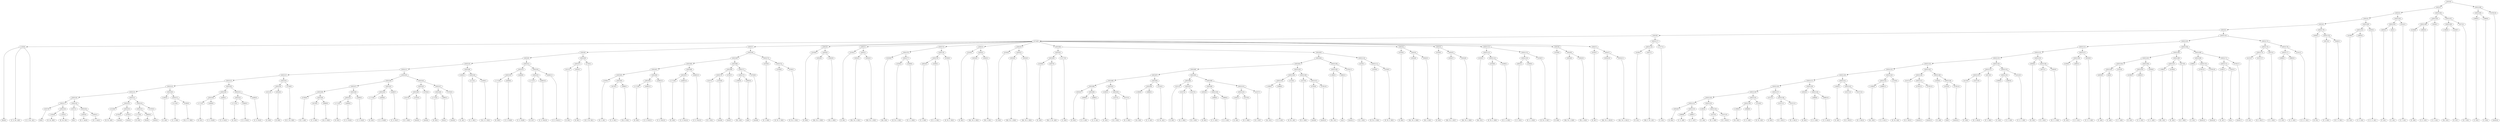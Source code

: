 digraph sample{
"L-543(0)"->"[Dis](0)"
"L-543(0)"->"[C  D  Dis  A](0)"
"L-543(0)"->"[C  D  Dis  A](1)"
"L5357(0)"->"[D](0)"
"L-1834(0)"->"[D  Gis  B](0)"
"L-1834(1)"->"[D  Gis  B](1)"
"L5925(18)"->"L-1834(0)"
"L5925(18)"->"L-1834(1)"
"L5925(17)"->"L5357(0)"
"L5925(17)"->"L5925(18)"
"L5357(1)"->"[D](1)"
"L3592(0)"->"[D  G  Ais](0)"
"L3592(1)"->"[D  G  Ais](1)"
"L5925(20)"->"L3592(0)"
"L5925(20)"->"L3592(1)"
"L5925(19)"->"L5357(1)"
"L5925(19)"->"L5925(20)"
"L5925(16)"->"L5925(17)"
"L5925(16)"->"L5925(19)"
"L1516(0)"->"[D  Fis  A](0)"
"L3765(0)"->"[rest](0)"
"L3765(1)"->"[rest](1)"
"L5925(23)"->"L3765(0)"
"L5925(23)"->"L3765(1)"
"L5925(22)"->"L1516(0)"
"L5925(22)"->"L5925(23)"
"L-1713(0)"->"[D  E](0)"
"L4895(0)"->"[Fis](0)"
"L5925(25)"->"L-1713(0)"
"L5925(25)"->"L4895(0)"
"L3765(2)"->"[rest](2)"
"L5925(24)"->"L5925(25)"
"L5925(24)"->"L3765(2)"
"L5925(21)"->"L5925(22)"
"L5925(21)"->"L5925(24)"
"L5925(15)"->"L5925(16)"
"L5925(15)"->"L5925(21)"
"L1465(0)"->"[G  A](0)"
"L1114(0)"->"[C  G  B](0)"
"L5260(0)"->"[Cis  D  G  B](0)"
"L5925(27)"->"L1114(0)"
"L5925(27)"->"L5260(0)"
"L5925(26)"->"L1465(0)"
"L5925(26)"->"L5925(27)"
"L5925(14)"->"L5925(15)"
"L5925(14)"->"L5925(26)"
"L-1713(1)"->"[D  E](1)"
"L4490(0)"->"[C  D  Fis](0)"
"L5925(30)"->"L-1713(1)"
"L5925(30)"->"L4490(0)"
"L4490(1)"->"[C  D  Fis](1)"
"L5925(29)"->"L5925(30)"
"L5925(29)"->"L4490(1)"
"L-1713(2)"->"[D  E](2)"
"L4490(2)"->"[C  D  Fis](2)"
"L5925(32)"->"L-1713(2)"
"L5925(32)"->"L4490(2)"
"L4490(3)"->"[C  D  Fis](3)"
"L5925(31)"->"L5925(32)"
"L5925(31)"->"L4490(3)"
"L5925(28)"->"L5925(29)"
"L5925(28)"->"L5925(31)"
"L5925(13)"->"L5925(14)"
"L5925(13)"->"L5925(28)"
"L3221(0)"->"[G  B](0)"
"L3054(0)"->"[D  B](0)"
"L5925(34)"->"L3221(0)"
"L5925(34)"->"L3054(0)"
"L2740(0)"->"[D  E  Fis  B](0)"
"L5925(33)"->"L5925(34)"
"L5925(33)"->"L2740(0)"
"L5925(12)"->"L5925(13)"
"L5925(12)"->"L5925(33)"
"L3780(0)"->"[D  G  A](0)"
"L4576(0)"->"[C  D  B](0)"
"L4699(0)"->"[Cis  D  B](0)"
"L5925(39)"->"L4576(0)"
"L5925(39)"->"L4699(0)"
"L5925(38)"->"L3780(0)"
"L5925(38)"->"L5925(39)"
"L-1713(3)"->"[D  E](3)"
"L4490(4)"->"[C  D  Fis](4)"
"L5925(41)"->"L-1713(3)"
"L5925(41)"->"L4490(4)"
"L4490(5)"->"[C  D  Fis](5)"
"L5925(40)"->"L5925(41)"
"L5925(40)"->"L4490(5)"
"L5925(37)"->"L5925(38)"
"L5925(37)"->"L5925(40)"
"L-1713(4)"->"[D  E](4)"
"L4490(6)"->"[C  D  Fis](6)"
"L5925(43)"->"L-1713(4)"
"L5925(43)"->"L4490(6)"
"L4490(7)"->"[C  D  Fis](7)"
"L5925(42)"->"L5925(43)"
"L5925(42)"->"L4490(7)"
"L5925(36)"->"L5925(37)"
"L5925(36)"->"L5925(42)"
"L3107(0)"->"[D  G  B](0)"
"L3765(3)"->"[rest](3)"
"L5925(46)"->"L3107(0)"
"L5925(46)"->"L3765(3)"
"L3765(4)"->"[rest](4)"
"L5925(45)"->"L5925(46)"
"L5925(45)"->"L3765(4)"
"L-1713(5)"->"[D  E](5)"
"L4895(1)"->"[Fis](1)"
"L5925(48)"->"L-1713(5)"
"L5925(48)"->"L4895(1)"
"L3765(5)"->"[rest](5)"
"L5925(47)"->"L5925(48)"
"L5925(47)"->"L3765(5)"
"L5925(44)"->"L5925(45)"
"L5925(44)"->"L5925(47)"
"L5925(35)"->"L5925(36)"
"L5925(35)"->"L5925(44)"
"L5925(11)"->"L5925(12)"
"L5925(11)"->"L5925(35)"
"L1465(1)"->"[G  A](1)"
"L1114(1)"->"[C  G  B](1)"
"L5260(1)"->"[Cis  D  G  B](1)"
"L5925(50)"->"L1114(1)"
"L5925(50)"->"L5260(1)"
"L5925(49)"->"L1465(1)"
"L5925(49)"->"L5925(50)"
"L5925(10)"->"L5925(11)"
"L5925(10)"->"L5925(49)"
"L-1713(6)"->"[D  E](6)"
"L4490(8)"->"[C  D  Fis](8)"
"L5925(53)"->"L-1713(6)"
"L5925(53)"->"L4490(8)"
"L4490(9)"->"[C  D  Fis](9)"
"L5925(52)"->"L5925(53)"
"L5925(52)"->"L4490(9)"
"L-1713(7)"->"[D  E](7)"
"L4490(10)"->"[C  D  Fis](10)"
"L5925(55)"->"L-1713(7)"
"L5925(55)"->"L4490(10)"
"L4490(11)"->"[C  D  Fis](11)"
"L5925(54)"->"L5925(55)"
"L5925(54)"->"L4490(11)"
"L5925(51)"->"L5925(52)"
"L5925(51)"->"L5925(54)"
"L5925(9)"->"L5925(10)"
"L5925(9)"->"L5925(51)"
"L3221(1)"->"[G  B](1)"
"L3054(1)"->"[D  B](1)"
"L5925(57)"->"L3221(1)"
"L5925(57)"->"L3054(1)"
"L2740(1)"->"[D  E  Fis  B](1)"
"L5925(56)"->"L5925(57)"
"L5925(56)"->"L2740(1)"
"L5925(8)"->"L5925(9)"
"L5925(8)"->"L5925(56)"
"L3780(1)"->"[D  G  A](1)"
"L4576(1)"->"[C  D  B](1)"
"L4699(1)"->"[Cis  D  B](1)"
"L5925(63)"->"L4576(1)"
"L5925(63)"->"L4699(1)"
"L5925(62)"->"L3780(1)"
"L5925(62)"->"L5925(63)"
"L-1713(8)"->"[D  E](8)"
"L4490(12)"->"[C  D  Fis](12)"
"L5925(65)"->"L-1713(8)"
"L5925(65)"->"L4490(12)"
"L4490(13)"->"[C  D  Fis](13)"
"L5925(64)"->"L5925(65)"
"L5925(64)"->"L4490(13)"
"L5925(61)"->"L5925(62)"
"L5925(61)"->"L5925(64)"
"L-1713(9)"->"[D  E](9)"
"L4490(14)"->"[C  D  Fis](14)"
"L5925(67)"->"L-1713(9)"
"L5925(67)"->"L4490(14)"
"L4490(15)"->"[C  D  Fis](15)"
"L5925(66)"->"L5925(67)"
"L5925(66)"->"L4490(15)"
"L5925(60)"->"L5925(61)"
"L5925(60)"->"L5925(66)"
"L3107(1)"->"[D  G  B](1)"
"L3765(6)"->"[rest](6)"
"L5925(70)"->"L3107(1)"
"L5925(70)"->"L3765(6)"
"L3765(7)"->"[rest](7)"
"L5925(69)"->"L5925(70)"
"L5925(69)"->"L3765(7)"
"L-1860(0)"->"[Fis  G](0)"
"L4062(0)"->"[A](0)"
"L5925(72)"->"L-1860(0)"
"L5925(72)"->"L4062(0)"
"L3765(8)"->"[rest](8)"
"L5925(71)"->"L5925(72)"
"L5925(71)"->"L3765(8)"
"L5925(68)"->"L5925(69)"
"L5925(68)"->"L5925(71)"
"L5925(59)"->"L5925(60)"
"L5925(59)"->"L5925(68)"
"L4230(0)"->"[E  G  B](0)"
"L2556(0)"->"[E  Fis  G  B](0)"
"L2556(1)"->"[E  Fis  G  B](1)"
"L5925(74)"->"L2556(0)"
"L5925(74)"->"L2556(1)"
"L5925(73)"->"L4230(0)"
"L5925(73)"->"L5925(74)"
"L5925(58)"->"L5925(59)"
"L5925(58)"->"L5925(73)"
"L5925(7)"->"L5925(8)"
"L5925(7)"->"L5925(58)"
"L5328(0)"->"[E  B](0)"
"L5054(0)"->"[Dis  Fis  A  B](0)"
"L2843(0)"->"[Fis  A  B](0)"
"L4043(0)"->"L5054(0)"
"L4043(0)"->"L2843(0)"
"L5842(0)"->"L5328(0)"
"L5842(0)"->"L4043(0)"
"L5328(1)"->"[E  B](1)"
"L5054(1)"->"[Dis  Fis  A  B](1)"
"L5054(2)"->"[Dis  Fis  A  B](2)"
"L4043(1)"->"L5054(1)"
"L4043(1)"->"L5054(2)"
"L5842(1)"->"L5328(1)"
"L5842(1)"->"L4043(1)"
"L5330(0)"->"[Dis  E](0)"
"L2556(2)"->"[E  Fis  G  B](2)"
"L5409(0)"->"[E  G  A  B](0)"
"L5925(77)"->"L2556(2)"
"L5925(77)"->"L5409(0)"
"L5925(76)"->"L5330(0)"
"L5925(76)"->"L5925(77)"
"L4855(0)"->"[C  E  B](0)"
"L5409(1)"->"[E  G  A  B](1)"
"L5925(79)"->"L4855(0)"
"L5925(79)"->"L5409(1)"
"L2556(3)"->"[E  Fis  G  B](3)"
"L5925(78)"->"L5925(79)"
"L5925(78)"->"L2556(3)"
"L5925(75)"->"L5925(76)"
"L5925(75)"->"L5925(78)"
"L5328(2)"->"[E  B](2)"
"L5054(3)"->"[Dis  Fis  A  B](3)"
"L2843(1)"->"[Fis  A  B](1)"
"L4043(2)"->"L5054(3)"
"L4043(2)"->"L2843(1)"
"L5842(2)"->"L5328(2)"
"L5842(2)"->"L4043(2)"
"L5328(3)"->"[E  B](3)"
"L5054(4)"->"[Dis  Fis  A  B](4)"
"L5054(5)"->"[Dis  Fis  A  B](5)"
"L4043(3)"->"L5054(4)"
"L4043(3)"->"L5054(5)"
"L5842(3)"->"L5328(3)"
"L5842(3)"->"L4043(3)"
"L4188(0)"->"[E  G](0)"
"L4407(0)"->"[Dis  E  Fis  A](0)"
"L5925(82)"->"L4188(0)"
"L5925(82)"->"L4407(0)"
"L-1577(0)"->"[C  D](0)"
"L5925(81)"->"L5925(82)"
"L5925(81)"->"L-1577(0)"
"L3054(2)"->"[D  B](2)"
"L3886(0)"->"[C  D  A](0)"
"L3886(1)"->"[C  D  A](1)"
"L5925(90)"->"L3886(0)"
"L5925(90)"->"L3886(1)"
"L5925(89)"->"L3054(2)"
"L5925(89)"->"L5925(90)"
"L1465(2)"->"[G  A](2)"
"L3107(2)"->"[D  G  B](2)"
"L3107(3)"->"[D  G  B](3)"
"L5925(92)"->"L3107(2)"
"L5925(92)"->"L3107(3)"
"L5925(91)"->"L1465(2)"
"L5925(91)"->"L5925(92)"
"L5925(88)"->"L5925(89)"
"L5925(88)"->"L5925(91)"
"L-1606(0)"->"[Cis  D](0)"
"L3886(2)"->"[C  D  A](2)"
"L5925(94)"->"L-1606(0)"
"L5925(94)"->"L3886(2)"
"L1516(1)"->"[D  Fis  A](1)"
"L5925(93)"->"L5925(94)"
"L5925(93)"->"L1516(1)"
"L5925(87)"->"L5925(88)"
"L5925(87)"->"L5925(93)"
"L3221(2)"->"[G  B](2)"
"L3107(4)"->"[D  G  B](4)"
"L3107(5)"->"[D  G  B](5)"
"L5925(97)"->"L3107(4)"
"L5925(97)"->"L3107(5)"
"L5925(96)"->"L3221(2)"
"L5925(96)"->"L5925(97)"
"L3054(3)"->"[D  B](3)"
"L3886(3)"->"[C  D  A](3)"
"L3886(4)"->"[C  D  A](4)"
"L5925(100)"->"L3886(3)"
"L5925(100)"->"L3886(4)"
"L5925(99)"->"L3054(3)"
"L5925(99)"->"L5925(100)"
"L1465(3)"->"[G  A](3)"
"L3107(6)"->"[D  G  B](6)"
"L5925(102)"->"L1465(3)"
"L5925(102)"->"L3107(6)"
"L3107(7)"->"[D  G  B](7)"
"L5925(101)"->"L5925(102)"
"L5925(101)"->"L3107(7)"
"L5925(98)"->"L5925(99)"
"L5925(98)"->"L5925(101)"
"L5925(95)"->"L5925(96)"
"L5925(95)"->"L5925(98)"
"L5925(86)"->"L5925(87)"
"L5925(86)"->"L5925(95)"
"L-1606(1)"->"[Cis  D](1)"
"L3886(5)"->"[C  D  A](5)"
"L5925(105)"->"L-1606(1)"
"L5925(105)"->"L3886(5)"
"L1516(2)"->"[D  Fis  A](2)"
"L5925(104)"->"L5925(105)"
"L5925(104)"->"L1516(2)"
"L3107(8)"->"[D  G  B](8)"
"L3765(9)"->"[rest](9)"
"L3765(10)"->"[rest](10)"
"L5925(107)"->"L3765(9)"
"L5925(107)"->"L3765(10)"
"L5925(106)"->"L3107(8)"
"L5925(106)"->"L5925(107)"
"L5925(103)"->"L5925(104)"
"L5925(103)"->"L5925(106)"
"L5925(85)"->"L5925(86)"
"L5925(85)"->"L5925(103)"
"L-1860(1)"->"[Fis  G](1)"
"L4062(1)"->"[A](1)"
"L5925(109)"->"L-1860(1)"
"L5925(109)"->"L4062(1)"
"L3765(11)"->"[rest](11)"
"L5925(108)"->"L5925(109)"
"L5925(108)"->"L3765(11)"
"L5925(84)"->"L5925(85)"
"L5925(84)"->"L5925(108)"
"L4230(1)"->"[E  G  B](1)"
"L2556(4)"->"[E  Fis  G  B](4)"
"L2556(5)"->"[E  Fis  G  B](5)"
"L5925(111)"->"L2556(4)"
"L5925(111)"->"L2556(5)"
"L5925(110)"->"L4230(1)"
"L5925(110)"->"L5925(111)"
"L5925(83)"->"L5925(84)"
"L5925(83)"->"L5925(110)"
"L5925(80)"->"L5925(81)"
"L5925(80)"->"L5925(83)"
"L5328(4)"->"[E  B](4)"
"L5054(6)"->"[Dis  Fis  A  B](6)"
"L2843(2)"->"[Fis  A  B](2)"
"L4043(4)"->"L5054(6)"
"L4043(4)"->"L2843(2)"
"L5842(4)"->"L5328(4)"
"L5842(4)"->"L4043(4)"
"L5328(5)"->"[E  B](5)"
"L5054(7)"->"[Dis  Fis  A  B](7)"
"L5054(8)"->"[Dis  Fis  A  B](8)"
"L4043(5)"->"L5054(7)"
"L4043(5)"->"L5054(8)"
"L5842(5)"->"L5328(5)"
"L5842(5)"->"L4043(5)"
"L5330(1)"->"[Dis  E](1)"
"L2556(6)"->"[E  Fis  G  B](6)"
"L5409(2)"->"[E  G  A  B](2)"
"L5925(114)"->"L2556(6)"
"L5925(114)"->"L5409(2)"
"L5925(113)"->"L5330(1)"
"L5925(113)"->"L5925(114)"
"L4855(1)"->"[C  E  B](1)"
"L5409(3)"->"[E  G  A  B](3)"
"L5925(116)"->"L4855(1)"
"L5925(116)"->"L5409(3)"
"L2556(7)"->"[E  Fis  G  B](7)"
"L5925(115)"->"L5925(116)"
"L5925(115)"->"L2556(7)"
"L5925(112)"->"L5925(113)"
"L5925(112)"->"L5925(115)"
"L5328(6)"->"[E  B](6)"
"L5054(9)"->"[Dis  Fis  A  B](9)"
"L2843(3)"->"[Fis  A  B](3)"
"L4043(6)"->"L5054(9)"
"L4043(6)"->"L2843(3)"
"L5842(6)"->"L5328(6)"
"L5842(6)"->"L4043(6)"
"L5328(7)"->"[E  B](7)"
"L5054(10)"->"[Dis  Fis  A  B](10)"
"L5054(11)"->"[Dis  Fis  A  B](11)"
"L4043(7)"->"L5054(10)"
"L4043(7)"->"L5054(11)"
"L5842(7)"->"L5328(7)"
"L5842(7)"->"L4043(7)"
"L5754(0)"->"L-543(0)"
"L5754(0)"->"L5925(7)"
"L5754(0)"->"L5842(0)"
"L5754(0)"->"L5842(1)"
"L5754(0)"->"L5925(75)"
"L5754(0)"->"L5842(2)"
"L5754(0)"->"L5842(3)"
"L5754(0)"->"L5925(80)"
"L5754(0)"->"L5842(4)"
"L5754(0)"->"L5842(5)"
"L5754(0)"->"L5925(112)"
"L5754(0)"->"L5842(6)"
"L5754(0)"->"L5842(7)"
"L4188(1)"->"[E  G](1)"
"L4407(1)"->"[Dis  E  Fis  A](1)"
"L5925(118)"->"L4188(1)"
"L5925(118)"->"L4407(1)"
"L-1577(1)"->"[C  D](1)"
"L5925(117)"->"L5925(118)"
"L5925(117)"->"L-1577(1)"
"L5925(6)"->"L5754(0)"
"L5925(6)"->"L5925(117)"
"L3054(4)"->"[D  B](4)"
"L3886(6)"->"[C  D  A](6)"
"L3886(7)"->"[C  D  A](7)"
"L5925(132)"->"L3886(6)"
"L5925(132)"->"L3886(7)"
"L5925(131)"->"L3054(4)"
"L5925(131)"->"L5925(132)"
"L1465(4)"->"[G  A](4)"
"L3107(9)"->"[D  G  B](9)"
"L3107(10)"->"[D  G  B](10)"
"L5925(134)"->"L3107(9)"
"L5925(134)"->"L3107(10)"
"L5925(133)"->"L1465(4)"
"L5925(133)"->"L5925(134)"
"L5925(130)"->"L5925(131)"
"L5925(130)"->"L5925(133)"
"L-1606(2)"->"[Cis  D](2)"
"L3886(8)"->"[C  D  A](8)"
"L5925(136)"->"L-1606(2)"
"L5925(136)"->"L3886(8)"
"L1516(3)"->"[D  Fis  A](3)"
"L5925(135)"->"L5925(136)"
"L5925(135)"->"L1516(3)"
"L5925(129)"->"L5925(130)"
"L5925(129)"->"L5925(135)"
"L3221(3)"->"[G  B](3)"
"L3107(11)"->"[D  G  B](11)"
"L3107(12)"->"[D  G  B](12)"
"L5925(138)"->"L3107(11)"
"L5925(138)"->"L3107(12)"
"L5925(137)"->"L3221(3)"
"L5925(137)"->"L5925(138)"
"L5925(128)"->"L5925(129)"
"L5925(128)"->"L5925(137)"
"L3054(5)"->"[D  B](5)"
"L3886(9)"->"[C  D  A](9)"
"L3886(10)"->"[C  D  A](10)"
"L5925(140)"->"L3886(9)"
"L5925(140)"->"L3886(10)"
"L5925(139)"->"L3054(5)"
"L5925(139)"->"L5925(140)"
"L5925(127)"->"L5925(128)"
"L5925(127)"->"L5925(139)"
"L1465(5)"->"[G  A](5)"
"L3107(13)"->"[D  G  B](13)"
"L3107(14)"->"[D  G  B](14)"
"L5925(142)"->"L3107(13)"
"L5925(142)"->"L3107(14)"
"L5925(141)"->"L1465(5)"
"L5925(141)"->"L5925(142)"
"L5925(126)"->"L5925(127)"
"L5925(126)"->"L5925(141)"
"L-1606(3)"->"[Cis  D](3)"
"L3886(11)"->"[C  D  A](11)"
"L5925(144)"->"L-1606(3)"
"L5925(144)"->"L3886(11)"
"L1516(4)"->"[D  Fis  A](4)"
"L5925(143)"->"L5925(144)"
"L5925(143)"->"L1516(4)"
"L5925(125)"->"L5925(126)"
"L5925(125)"->"L5925(143)"
"L3107(15)"->"[D  G  B](15)"
"L3765(12)"->"[rest](12)"
"L3765(13)"->"[rest](13)"
"L5925(147)"->"L3765(12)"
"L5925(147)"->"L3765(13)"
"L5925(146)"->"L3107(15)"
"L5925(146)"->"L5925(147)"
"L1465(6)"->"[G  A](6)"
"L1052(0)"->"[G](0)"
"L3765(14)"->"[rest](14)"
"L5925(149)"->"L1052(0)"
"L5925(149)"->"L3765(14)"
"L5925(148)"->"L1465(6)"
"L5925(148)"->"L5925(149)"
"L5925(145)"->"L5925(146)"
"L5925(145)"->"L5925(148)"
"L5925(124)"->"L5925(125)"
"L5925(124)"->"L5925(145)"
"L4125(0)"->"[F  G](0)"
"L3107(16)"->"[D  G  B](16)"
"L5925(152)"->"L4125(0)"
"L5925(152)"->"L3107(16)"
"L3672(0)"->"[F  G  B](0)"
"L5925(151)"->"L5925(152)"
"L5925(151)"->"L3672(0)"
"L2996(0)"->"[C  E](0)"
"L3885(0)"->"[C  E  G](0)"
"L5925(154)"->"L2996(0)"
"L5925(154)"->"L3885(0)"
"L2241(0)"->"[C  E  F  G](0)"
"L5925(153)"->"L5925(154)"
"L5925(153)"->"L2241(0)"
"L5925(150)"->"L5925(151)"
"L5925(150)"->"L5925(153)"
"L5925(123)"->"L5925(124)"
"L5925(123)"->"L5925(150)"
"L3939(0)"->"[D  F](0)"
"L3672(1)"->"[F  G  B](1)"
"L3483(0)"->"[D  F  G  B](0)"
"L5925(156)"->"L3672(1)"
"L5925(156)"->"L3483(0)"
"L5925(155)"->"L3939(0)"
"L5925(155)"->"L5925(156)"
"L5925(122)"->"L5925(123)"
"L5925(122)"->"L5925(155)"
"L4188(2)"->"[E  G](2)"
"L3885(1)"->"[C  E  G](1)"
"L5925(158)"->"L4188(2)"
"L5925(158)"->"L3885(1)"
"L4530(0)"->"[C  E  G  A](0)"
"L5925(157)"->"L5925(158)"
"L5925(157)"->"L4530(0)"
"L5925(121)"->"L5925(122)"
"L5925(121)"->"L5925(157)"
"L4630(0)"->"[F  A](0)"
"L64(0)"->"[C  A](0)"
"L5925(163)"->"L4630(0)"
"L5925(163)"->"L64(0)"
"L5242(0)"->"[C  F  A](0)"
"L5925(162)"->"L5925(163)"
"L5925(162)"->"L5242(0)"
"L4188(3)"->"[E  G](3)"
"L3885(2)"->"[C  E  G](2)"
"L5925(165)"->"L4188(3)"
"L5925(165)"->"L3885(2)"
"L3038(0)"->"[C  G  A](0)"
"L5925(164)"->"L5925(165)"
"L5925(164)"->"L3038(0)"
"L5925(161)"->"L5925(162)"
"L5925(161)"->"L5925(164)"
"L-1860(2)"->"[Fis  G](2)"
"L4188(4)"->"[E  G](4)"
"L5925(167)"->"L-1860(2)"
"L5925(167)"->"L4188(4)"
"L4573(0)"->"[D  F  B](0)"
"L5925(166)"->"L5925(167)"
"L5925(166)"->"L4573(0)"
"L5925(160)"->"L5925(161)"
"L5925(160)"->"L5925(166)"
"L2996(1)"->"[C  E](1)"
"L3765(15)"->"[rest](15)"
"L3765(16)"->"[rest](16)"
"L5925(170)"->"L3765(15)"
"L5925(170)"->"L3765(16)"
"L5925(169)"->"L2996(1)"
"L5925(169)"->"L5925(170)"
"L1465(7)"->"[G  A](7)"
"L1052(1)"->"[G](1)"
"L5925(172)"->"L1465(7)"
"L5925(172)"->"L1052(1)"
"L3765(17)"->"[rest](17)"
"L5925(171)"->"L5925(172)"
"L5925(171)"->"L3765(17)"
"L5925(168)"->"L5925(169)"
"L5925(168)"->"L5925(171)"
"L5925(159)"->"L5925(160)"
"L5925(159)"->"L5925(168)"
"L5925(120)"->"L5925(121)"
"L5925(120)"->"L5925(159)"
"L4125(1)"->"[F  G](1)"
"L3107(17)"->"[D  G  B](17)"
"L5925(175)"->"L4125(1)"
"L5925(175)"->"L3107(17)"
"L3672(2)"->"[F  G  B](2)"
"L5925(174)"->"L5925(175)"
"L5925(174)"->"L3672(2)"
"L2996(2)"->"[C  E](2)"
"L3885(3)"->"[C  E  G](3)"
"L5925(177)"->"L2996(2)"
"L5925(177)"->"L3885(3)"
"L2241(1)"->"[C  E  F  G](1)"
"L5925(176)"->"L5925(177)"
"L5925(176)"->"L2241(1)"
"L5925(173)"->"L5925(174)"
"L5925(173)"->"L5925(176)"
"L5925(119)"->"L5925(120)"
"L5925(119)"->"L5925(173)"
"L5925(5)"->"L5925(6)"
"L5925(5)"->"L5925(119)"
"L3939(1)"->"[D  F](1)"
"L3672(3)"->"[F  G  B](3)"
"L3483(1)"->"[D  F  G  B](1)"
"L5925(179)"->"L3672(3)"
"L5925(179)"->"L3483(1)"
"L5925(178)"->"L3939(1)"
"L5925(178)"->"L5925(179)"
"L5925(4)"->"L5925(5)"
"L5925(4)"->"L5925(178)"
"L4188(5)"->"[E  G](5)"
"L3885(4)"->"[C  E  G](4)"
"L5925(181)"->"L4188(5)"
"L5925(181)"->"L3885(4)"
"L4530(1)"->"[C  E  G  A](1)"
"L5925(180)"->"L5925(181)"
"L5925(180)"->"L4530(1)"
"L5925(3)"->"L5925(4)"
"L5925(3)"->"L5925(180)"
"L4630(1)"->"[F  A](1)"
"L64(1)"->"[C  A](1)"
"L5925(183)"->"L4630(1)"
"L5925(183)"->"L64(1)"
"L5242(1)"->"[C  F  A](1)"
"L5925(182)"->"L5925(183)"
"L5925(182)"->"L5242(1)"
"L5925(2)"->"L5925(3)"
"L5925(2)"->"L5925(182)"
"L4188(6)"->"[E  G](6)"
"L3885(5)"->"[C  E  G](5)"
"L5925(186)"->"L4188(6)"
"L5925(186)"->"L3885(5)"
"L3038(1)"->"[C  G  A](1)"
"L5925(185)"->"L5925(186)"
"L5925(185)"->"L3038(1)"
"L-1860(3)"->"[Fis  G](3)"
"L4188(7)"->"[E  G](7)"
"L5925(188)"->"L-1860(3)"
"L5925(188)"->"L4188(7)"
"L4573(1)"->"[D  F  B](1)"
"L5925(187)"->"L5925(188)"
"L5925(187)"->"L4573(1)"
"L5925(184)"->"L5925(185)"
"L5925(184)"->"L5925(187)"
"L5925(1)"->"L5925(2)"
"L5925(1)"->"L5925(184)"
"L2996(3)"->"[C  E](3)"
"L2996(4)"->"[C  E](4)"
"L5925(190)"->"L2996(3)"
"L5925(190)"->"L2996(4)"
"L3765(18)"->"[rest](18)"
"L5925(189)"->"L5925(190)"
"L5925(189)"->"L3765(18)"
"L5925(0)"->"L5925(1)"
"L5925(0)"->"L5925(189)"
{rank = min; "L5925(0)"}
{rank = same; "L5925(1)"; "L5925(189)";}
{rank = same; "L5925(2)"; "L5925(184)"; "L5925(190)"; "L3765(18)";}
{rank = same; "L5925(3)"; "L5925(182)"; "L5925(185)"; "L5925(187)"; "L2996(3)"; "L2996(4)";}
{rank = same; "L5925(4)"; "L5925(180)"; "L5925(183)"; "L5242(1)"; "L5925(186)"; "L3038(1)"; "L5925(188)"; "L4573(1)";}
{rank = same; "L5925(5)"; "L5925(178)"; "L5925(181)"; "L4530(1)"; "L4630(1)"; "L64(1)"; "L4188(6)"; "L3885(5)"; "L-1860(3)"; "L4188(7)";}
{rank = same; "L5925(6)"; "L5925(119)"; "L3939(1)"; "L5925(179)"; "L4188(5)"; "L3885(4)";}
{rank = same; "L5754(0)"; "L5925(117)"; "L5925(120)"; "L5925(173)"; "L3672(3)"; "L3483(1)";}
{rank = same; "L-543(0)"; "L5925(7)"; "L5842(0)"; "L5842(1)"; "L5925(75)"; "L5842(2)"; "L5842(3)"; "L5925(80)"; "L5842(4)"; "L5842(5)"; "L5925(112)"; "L5842(6)"; "L5842(7)"; "L5925(118)"; "L-1577(1)"; "L5925(121)"; "L5925(159)"; "L5925(174)"; "L5925(176)";}
{rank = same; "L5925(8)"; "L5925(58)"; "L5328(0)"; "L4043(0)"; "L5328(1)"; "L4043(1)"; "L5925(76)"; "L5925(78)"; "L5328(2)"; "L4043(2)"; "L5328(3)"; "L4043(3)"; "L5925(81)"; "L5925(83)"; "L5328(4)"; "L4043(4)"; "L5328(5)"; "L4043(5)"; "L5925(113)"; "L5925(115)"; "L5328(6)"; "L4043(6)"; "L5328(7)"; "L4043(7)"; "L4188(1)"; "L4407(1)"; "L5925(122)"; "L5925(157)"; "L5925(160)"; "L5925(168)"; "L5925(175)"; "L3672(2)"; "L5925(177)"; "L2241(1)";}
{rank = same; "L5925(9)"; "L5925(56)"; "L5925(59)"; "L5925(73)"; "L5054(0)"; "L2843(0)"; "L5054(1)"; "L5054(2)"; "L5330(0)"; "L5925(77)"; "L5925(79)"; "L2556(3)"; "L5054(3)"; "L2843(1)"; "L5054(4)"; "L5054(5)"; "L5925(82)"; "L-1577(0)"; "L5925(84)"; "L5925(110)"; "L5054(6)"; "L2843(2)"; "L5054(7)"; "L5054(8)"; "L5330(1)"; "L5925(114)"; "L5925(116)"; "L2556(7)"; "L5054(9)"; "L2843(3)"; "L5054(10)"; "L5054(11)"; "L5925(123)"; "L5925(155)"; "L5925(158)"; "L4530(0)"; "L5925(161)"; "L5925(166)"; "L5925(169)"; "L5925(171)"; "L4125(1)"; "L3107(17)"; "L2996(2)"; "L3885(3)";}
{rank = same; "L5925(10)"; "L5925(51)"; "L5925(57)"; "L2740(1)"; "L5925(60)"; "L5925(68)"; "L4230(0)"; "L5925(74)"; "L2556(2)"; "L5409(0)"; "L4855(0)"; "L5409(1)"; "L4188(0)"; "L4407(0)"; "L5925(85)"; "L5925(108)"; "L4230(1)"; "L5925(111)"; "L2556(6)"; "L5409(2)"; "L4855(1)"; "L5409(3)"; "L5925(124)"; "L5925(150)"; "L3939(0)"; "L5925(156)"; "L4188(2)"; "L3885(1)"; "L5925(162)"; "L5925(164)"; "L5925(167)"; "L4573(0)"; "L2996(1)"; "L5925(170)"; "L5925(172)"; "L3765(17)";}
{rank = same; "L5925(11)"; "L5925(49)"; "L5925(52)"; "L5925(54)"; "L3221(1)"; "L3054(1)"; "L5925(61)"; "L5925(66)"; "L5925(69)"; "L5925(71)"; "L2556(0)"; "L2556(1)"; "L5925(86)"; "L5925(103)"; "L5925(109)"; "L3765(11)"; "L2556(4)"; "L2556(5)"; "L5925(125)"; "L5925(145)"; "L5925(151)"; "L5925(153)"; "L3672(1)"; "L3483(0)"; "L5925(163)"; "L5242(0)"; "L5925(165)"; "L3038(0)"; "L-1860(2)"; "L4188(4)"; "L3765(15)"; "L3765(16)"; "L1465(7)"; "L1052(1)";}
{rank = same; "L5925(12)"; "L5925(35)"; "L1465(1)"; "L5925(50)"; "L5925(53)"; "L4490(9)"; "L5925(55)"; "L4490(11)"; "L5925(62)"; "L5925(64)"; "L5925(67)"; "L4490(15)"; "L5925(70)"; "L3765(7)"; "L5925(72)"; "L3765(8)"; "L5925(87)"; "L5925(95)"; "L5925(104)"; "L5925(106)"; "L-1860(1)"; "L4062(1)"; "L5925(126)"; "L5925(143)"; "L5925(146)"; "L5925(148)"; "L5925(152)"; "L3672(0)"; "L5925(154)"; "L2241(0)"; "L4630(0)"; "L64(0)"; "L4188(3)"; "L3885(2)";}
{rank = same; "L5925(13)"; "L5925(33)"; "L5925(36)"; "L5925(44)"; "L1114(1)"; "L5260(1)"; "L-1713(6)"; "L4490(8)"; "L-1713(7)"; "L4490(10)"; "L3780(1)"; "L5925(63)"; "L5925(65)"; "L4490(13)"; "L-1713(9)"; "L4490(14)"; "L3107(1)"; "L3765(6)"; "L-1860(0)"; "L4062(0)"; "L5925(88)"; "L5925(93)"; "L5925(96)"; "L5925(98)"; "L5925(105)"; "L1516(2)"; "L3107(8)"; "L5925(107)"; "L5925(127)"; "L5925(141)"; "L5925(144)"; "L1516(4)"; "L3107(15)"; "L5925(147)"; "L1465(6)"; "L5925(149)"; "L4125(0)"; "L3107(16)"; "L2996(0)"; "L3885(0)";}
{rank = same; "L5925(14)"; "L5925(28)"; "L5925(34)"; "L2740(0)"; "L5925(37)"; "L5925(42)"; "L5925(45)"; "L5925(47)"; "L4576(1)"; "L4699(1)"; "L-1713(8)"; "L4490(12)"; "L5925(89)"; "L5925(91)"; "L5925(94)"; "L1516(1)"; "L3221(2)"; "L5925(97)"; "L5925(99)"; "L5925(101)"; "L-1606(1)"; "L3886(5)"; "L3765(9)"; "L3765(10)"; "L5925(128)"; "L5925(139)"; "L1465(5)"; "L5925(142)"; "L-1606(3)"; "L3886(11)"; "L3765(12)"; "L3765(13)"; "L1052(0)"; "L3765(14)";}
{rank = same; "L5925(15)"; "L5925(26)"; "L5925(29)"; "L5925(31)"; "L3221(0)"; "L3054(0)"; "L5925(38)"; "L5925(40)"; "L5925(43)"; "L4490(7)"; "L5925(46)"; "L3765(4)"; "L5925(48)"; "L3765(5)"; "L3054(2)"; "L5925(90)"; "L1465(2)"; "L5925(92)"; "L-1606(0)"; "L3886(2)"; "L3107(4)"; "L3107(5)"; "L3054(3)"; "L5925(100)"; "L5925(102)"; "L3107(7)"; "L5925(129)"; "L5925(137)"; "L3054(5)"; "L5925(140)"; "L3107(13)"; "L3107(14)";}
{rank = same; "L5925(16)"; "L5925(21)"; "L1465(0)"; "L5925(27)"; "L5925(30)"; "L4490(1)"; "L5925(32)"; "L4490(3)"; "L3780(0)"; "L5925(39)"; "L5925(41)"; "L4490(5)"; "L-1713(4)"; "L4490(6)"; "L3107(0)"; "L3765(3)"; "L-1713(5)"; "L4895(1)"; "L3886(0)"; "L3886(1)"; "L3107(2)"; "L3107(3)"; "L3886(3)"; "L3886(4)"; "L1465(3)"; "L3107(6)"; "L5925(130)"; "L5925(135)"; "L3221(3)"; "L5925(138)"; "L3886(9)"; "L3886(10)";}
{rank = same; "L5925(17)"; "L5925(19)"; "L5925(22)"; "L5925(24)"; "L1114(0)"; "L5260(0)"; "L-1713(1)"; "L4490(0)"; "L-1713(2)"; "L4490(2)"; "L4576(0)"; "L4699(0)"; "L-1713(3)"; "L4490(4)"; "L5925(131)"; "L5925(133)"; "L5925(136)"; "L1516(3)"; "L3107(11)"; "L3107(12)";}
{rank = same; "L5357(0)"; "L5925(18)"; "L5357(1)"; "L5925(20)"; "L1516(0)"; "L5925(23)"; "L5925(25)"; "L3765(2)"; "L3054(4)"; "L5925(132)"; "L1465(4)"; "L5925(134)"; "L-1606(2)"; "L3886(8)";}
{rank = same; "L-1834(0)"; "L-1834(1)"; "L3592(0)"; "L3592(1)"; "L3765(0)"; "L3765(1)"; "L-1713(0)"; "L4895(0)"; "L3886(6)"; "L3886(7)"; "L3107(9)"; "L3107(10)";}
{rank = max; "[A](0)"; "[A](1)"; "[C  A](0)"; "[C  A](1)"; "[C  D  A](0)"; "[C  D  A](1)"; "[C  D  A](10)"; "[C  D  A](11)"; "[C  D  A](2)"; "[C  D  A](3)"; "[C  D  A](4)"; "[C  D  A](5)"; "[C  D  A](6)"; "[C  D  A](7)"; "[C  D  A](8)"; "[C  D  A](9)"; "[C  D  B](0)"; "[C  D  B](1)"; "[C  D  Dis  A](0)"; "[C  D  Dis  A](1)"; "[C  D  Fis](0)"; "[C  D  Fis](1)"; "[C  D  Fis](10)"; "[C  D  Fis](11)"; "[C  D  Fis](12)"; "[C  D  Fis](13)"; "[C  D  Fis](14)"; "[C  D  Fis](15)"; "[C  D  Fis](2)"; "[C  D  Fis](3)"; "[C  D  Fis](4)"; "[C  D  Fis](5)"; "[C  D  Fis](6)"; "[C  D  Fis](7)"; "[C  D  Fis](8)"; "[C  D  Fis](9)"; "[C  D](0)"; "[C  D](1)"; "[C  E  B](0)"; "[C  E  B](1)"; "[C  E  F  G](0)"; "[C  E  F  G](1)"; "[C  E  G  A](0)"; "[C  E  G  A](1)"; "[C  E  G](0)"; "[C  E  G](1)"; "[C  E  G](2)"; "[C  E  G](3)"; "[C  E  G](4)"; "[C  E  G](5)"; "[C  E](0)"; "[C  E](1)"; "[C  E](2)"; "[C  E](3)"; "[C  E](4)"; "[C  F  A](0)"; "[C  F  A](1)"; "[C  G  A](0)"; "[C  G  A](1)"; "[C  G  B](0)"; "[C  G  B](1)"; "[Cis  D  B](0)"; "[Cis  D  B](1)"; "[Cis  D  G  B](0)"; "[Cis  D  G  B](1)"; "[Cis  D](0)"; "[Cis  D](1)"; "[Cis  D](2)"; "[Cis  D](3)"; "[D  B](0)"; "[D  B](1)"; "[D  B](2)"; "[D  B](3)"; "[D  B](4)"; "[D  B](5)"; "[D  E  Fis  B](0)"; "[D  E  Fis  B](1)"; "[D  E](0)"; "[D  E](1)"; "[D  E](2)"; "[D  E](3)"; "[D  E](4)"; "[D  E](5)"; "[D  E](6)"; "[D  E](7)"; "[D  E](8)"; "[D  E](9)"; "[D  F  B](0)"; "[D  F  B](1)"; "[D  F  G  B](0)"; "[D  F  G  B](1)"; "[D  F](0)"; "[D  F](1)"; "[D  Fis  A](0)"; "[D  Fis  A](1)"; "[D  Fis  A](2)"; "[D  Fis  A](3)"; "[D  Fis  A](4)"; "[D  G  A](0)"; "[D  G  A](1)"; "[D  G  Ais](0)"; "[D  G  Ais](1)"; "[D  G  B](0)"; "[D  G  B](1)"; "[D  G  B](10)"; "[D  G  B](11)"; "[D  G  B](12)"; "[D  G  B](13)"; "[D  G  B](14)"; "[D  G  B](15)"; "[D  G  B](16)"; "[D  G  B](17)"; "[D  G  B](2)"; "[D  G  B](3)"; "[D  G  B](4)"; "[D  G  B](5)"; "[D  G  B](6)"; "[D  G  B](7)"; "[D  G  B](8)"; "[D  G  B](9)"; "[D  Gis  B](0)"; "[D  Gis  B](1)"; "[D](0)"; "[D](1)"; "[Dis  E  Fis  A](0)"; "[Dis  E  Fis  A](1)"; "[Dis  E](0)"; "[Dis  E](1)"; "[Dis  Fis  A  B](0)"; "[Dis  Fis  A  B](1)"; "[Dis  Fis  A  B](10)"; "[Dis  Fis  A  B](11)"; "[Dis  Fis  A  B](2)"; "[Dis  Fis  A  B](3)"; "[Dis  Fis  A  B](4)"; "[Dis  Fis  A  B](5)"; "[Dis  Fis  A  B](6)"; "[Dis  Fis  A  B](7)"; "[Dis  Fis  A  B](8)"; "[Dis  Fis  A  B](9)"; "[Dis](0)"; "[E  B](0)"; "[E  B](1)"; "[E  B](2)"; "[E  B](3)"; "[E  B](4)"; "[E  B](5)"; "[E  B](6)"; "[E  B](7)"; "[E  Fis  G  B](0)"; "[E  Fis  G  B](1)"; "[E  Fis  G  B](2)"; "[E  Fis  G  B](3)"; "[E  Fis  G  B](4)"; "[E  Fis  G  B](5)"; "[E  Fis  G  B](6)"; "[E  Fis  G  B](7)"; "[E  G  A  B](0)"; "[E  G  A  B](1)"; "[E  G  A  B](2)"; "[E  G  A  B](3)"; "[E  G  B](0)"; "[E  G  B](1)"; "[E  G](0)"; "[E  G](1)"; "[E  G](2)"; "[E  G](3)"; "[E  G](4)"; "[E  G](5)"; "[E  G](6)"; "[E  G](7)"; "[F  A](0)"; "[F  A](1)"; "[F  G  B](0)"; "[F  G  B](1)"; "[F  G  B](2)"; "[F  G  B](3)"; "[F  G](0)"; "[F  G](1)"; "[Fis  A  B](0)"; "[Fis  A  B](1)"; "[Fis  A  B](2)"; "[Fis  A  B](3)"; "[Fis  G](0)"; "[Fis  G](1)"; "[Fis  G](2)"; "[Fis  G](3)"; "[Fis](0)"; "[Fis](1)"; "[G  A](0)"; "[G  A](1)"; "[G  A](2)"; "[G  A](3)"; "[G  A](4)"; "[G  A](5)"; "[G  A](6)"; "[G  A](7)"; "[G  B](0)"; "[G  B](1)"; "[G  B](2)"; "[G  B](3)"; "[G](0)"; "[G](1)"; "[rest](0)"; "[rest](1)"; "[rest](10)"; "[rest](11)"; "[rest](12)"; "[rest](13)"; "[rest](14)"; "[rest](15)"; "[rest](16)"; "[rest](17)"; "[rest](18)"; "[rest](2)"; "[rest](3)"; "[rest](4)"; "[rest](5)"; "[rest](6)"; "[rest](7)"; "[rest](8)"; "[rest](9)";}
}